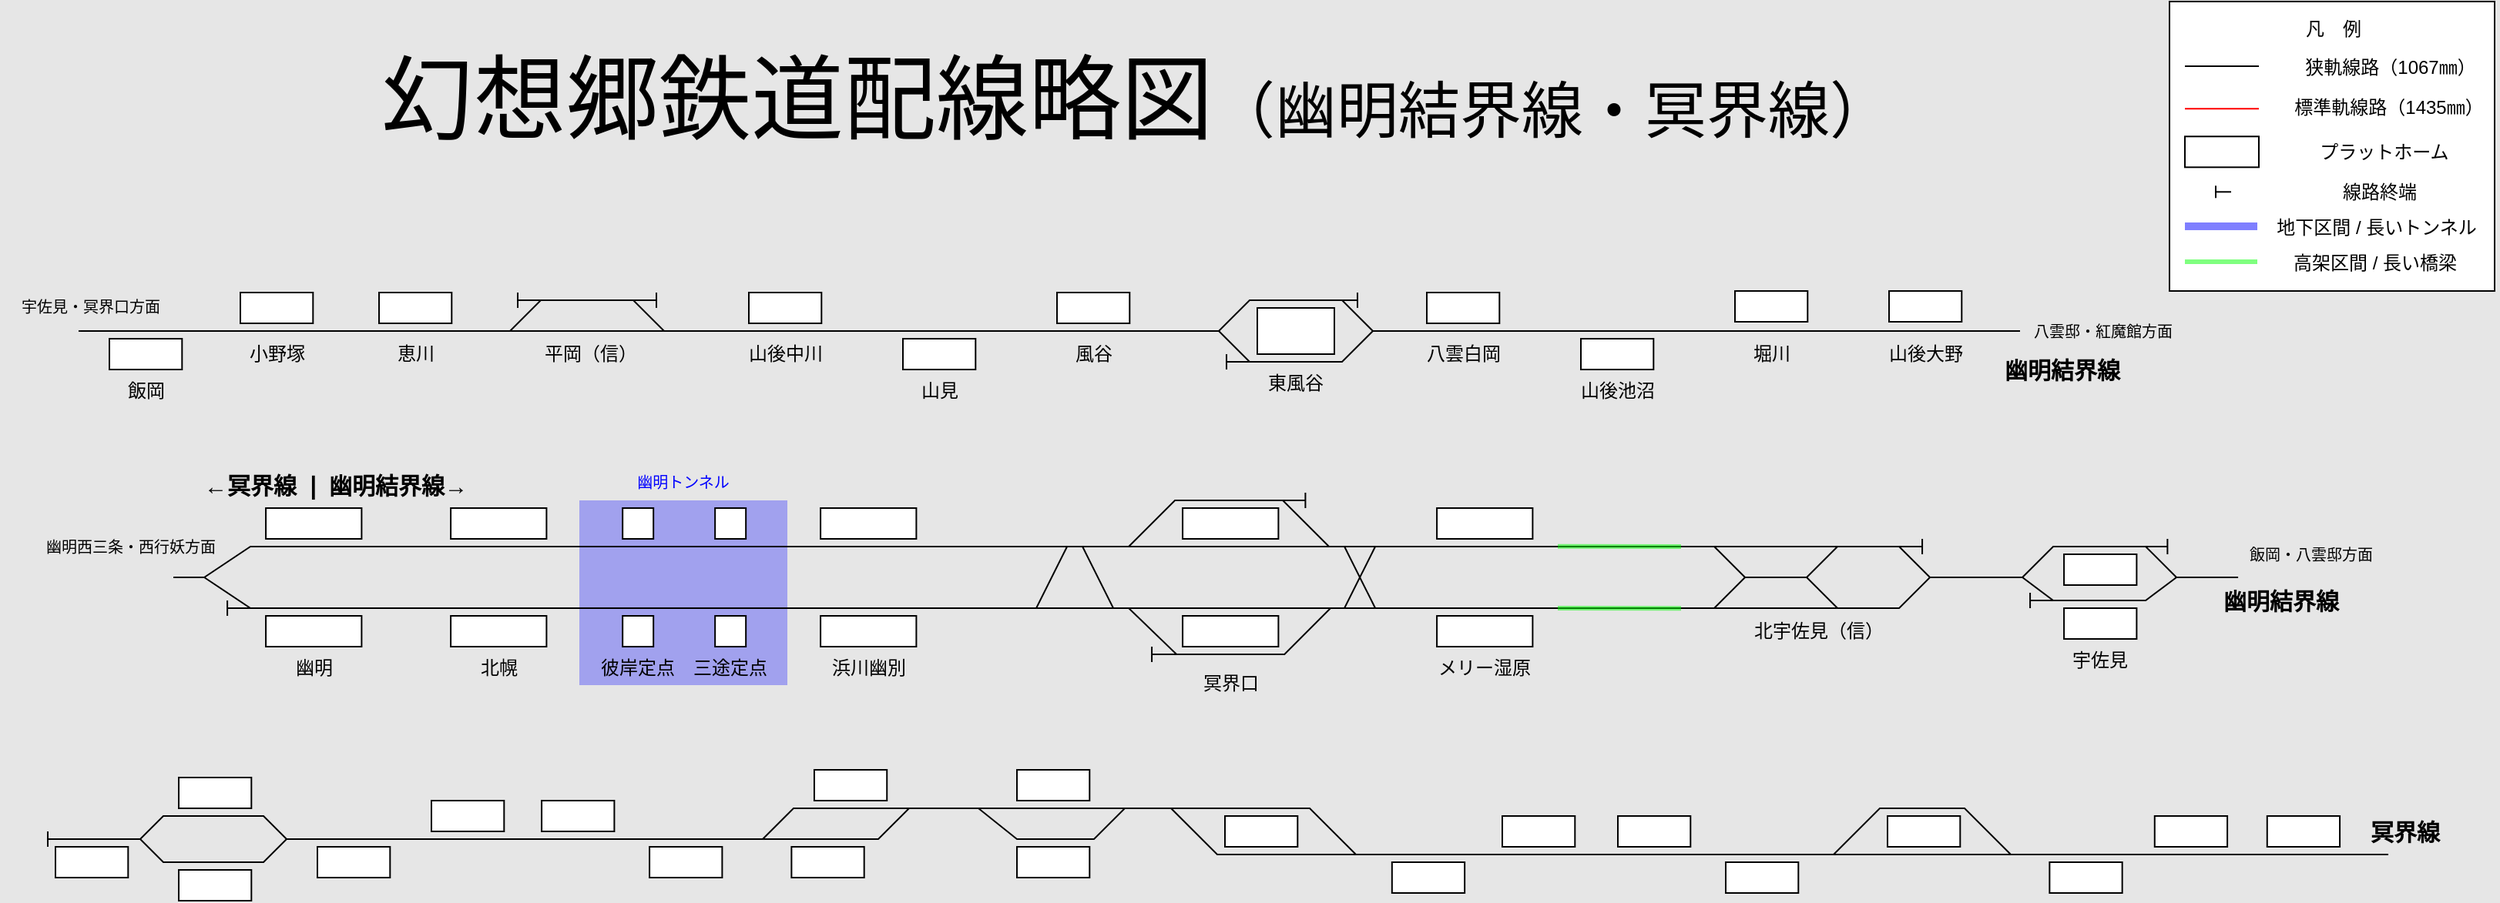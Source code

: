 <mxfile version="25.0.2">
  <diagram name="第 1 页" id="5KSprpMwUYVPSRvnmA9z">
    <mxGraphModel dx="735" dy="564" grid="1" gridSize="5" guides="1" tooltips="1" connect="1" arrows="1" fold="1" page="1" pageScale="1" pageWidth="1654" pageHeight="1169" background="#E6E6E6" math="0" shadow="0">
      <root>
        <mxCell id="0" />
        <mxCell id="1" parent="0" />
        <mxCell id="m9lJWsYRmjQU2goQzDvf-94" value="" style="rounded=0;whiteSpace=wrap;html=1;strokeColor=none;fillColor=#0000FF;opacity=30;" parent="1" vertex="1">
          <mxGeometry x="405" y="330" width="135" height="120" as="geometry" />
        </mxCell>
        <mxCell id="EGFDkehEQVp23pimZ-VM-120" value="&lt;font style=&quot;font-size: 60px;&quot;&gt;&lt;font style=&quot;font-size: 60px;&quot;&gt;幻想郷鉄道配&lt;/font&gt;線略図&lt;/font&gt;&lt;font style=&quot;font-size: 40px;&quot;&gt;（幽明結界線・冥界線）&lt;/font&gt;" style="text;strokeColor=none;align=center;fillColor=none;html=1;verticalAlign=middle;whiteSpace=wrap;rounded=0;" parent="1" vertex="1">
          <mxGeometry x="41.51" y="22" width="1449" height="96" as="geometry" />
        </mxCell>
        <mxCell id="tvAASxh0KpPbqqvKrxWj-50" value="" style="rounded=0;whiteSpace=wrap;html=1;" parent="1" vertex="1">
          <mxGeometry x="1255" y="194" width="47.15" height="20" as="geometry" />
        </mxCell>
        <mxCell id="tvAASxh0KpPbqqvKrxWj-60" value="山後大野" style="text;whiteSpace=wrap;html=1;align=center;" parent="1" vertex="1">
          <mxGeometry x="1251.54" y="221" width="54.08" height="28" as="geometry" />
        </mxCell>
        <mxCell id="tvAASxh0KpPbqqvKrxWj-66" value="&lt;font style=&quot;font-size: 10px;&quot;&gt;八雲邸・紅魔館方面&lt;/font&gt;" style="text;strokeColor=none;align=center;fillColor=none;html=1;verticalAlign=middle;whiteSpace=wrap;rounded=0;" parent="1" vertex="1">
          <mxGeometry x="1335" y="205" width="118" height="30" as="geometry" />
        </mxCell>
        <mxCell id="tvAASxh0KpPbqqvKrxWj-68" value="&lt;span style=&quot;font-size: 15px;&quot;&gt;&lt;b&gt;幽明結界線&lt;/b&gt;&lt;/span&gt;" style="text;strokeColor=none;align=center;fillColor=none;html=1;verticalAlign=middle;whiteSpace=wrap;rounded=0;" parent="1" vertex="1">
          <mxGeometry x="1325" y="230" width="85" height="30" as="geometry" />
        </mxCell>
        <mxCell id="Thoatvcf_QEA1k7CGv5Z-5" value="" style="rounded=0;whiteSpace=wrap;html=1;" parent="1" vertex="1">
          <mxGeometry x="1437" y="6" width="211" height="188" as="geometry" />
        </mxCell>
        <mxCell id="Thoatvcf_QEA1k7CGv5Z-6" value="凡　例" style="text;html=1;align=center;verticalAlign=middle;resizable=0;points=[];autosize=1;strokeColor=none;fillColor=none;" parent="1" vertex="1">
          <mxGeometry x="1515" y="10" width="55" height="27" as="geometry" />
        </mxCell>
        <mxCell id="Thoatvcf_QEA1k7CGv5Z-7" value="" style="endArrow=none;html=1;rounded=0;" parent="1" edge="1">
          <mxGeometry width="50" height="50" relative="1" as="geometry">
            <mxPoint x="1495" y="48" as="sourcePoint" />
            <mxPoint x="1447" y="48" as="targetPoint" />
          </mxGeometry>
        </mxCell>
        <mxCell id="Thoatvcf_QEA1k7CGv5Z-8" value="狭軌線路（1067㎜）" style="text;html=1;align=center;verticalAlign=middle;resizable=0;points=[];autosize=1;strokeColor=none;fillColor=none;" parent="1" vertex="1">
          <mxGeometry x="1515" y="35" width="130" height="27" as="geometry" />
        </mxCell>
        <mxCell id="Thoatvcf_QEA1k7CGv5Z-9" value="標準軌線路（1435㎜）" style="text;html=1;align=center;verticalAlign=middle;resizable=0;points=[];autosize=1;strokeColor=none;fillColor=none;" parent="1" vertex="1">
          <mxGeometry x="1508" y="61" width="142" height="27" as="geometry" />
        </mxCell>
        <mxCell id="Thoatvcf_QEA1k7CGv5Z-10" value="" style="endArrow=none;html=1;rounded=0;strokeColor=#FF0000;" parent="1" edge="1">
          <mxGeometry width="50" height="50" relative="1" as="geometry">
            <mxPoint x="1495" y="75.64" as="sourcePoint" />
            <mxPoint x="1447" y="75.64" as="targetPoint" />
          </mxGeometry>
        </mxCell>
        <mxCell id="Thoatvcf_QEA1k7CGv5Z-11" value="" style="rounded=0;whiteSpace=wrap;html=1;" parent="1" vertex="1">
          <mxGeometry x="1447" y="93.64" width="48" height="20" as="geometry" />
        </mxCell>
        <mxCell id="Thoatvcf_QEA1k7CGv5Z-12" value="プラットホーム" style="text;html=1;align=center;verticalAlign=middle;resizable=0;points=[];autosize=1;strokeColor=none;fillColor=none;" parent="1" vertex="1">
          <mxGeometry x="1524.5" y="90" width="103" height="27" as="geometry" />
        </mxCell>
        <mxCell id="Thoatvcf_QEA1k7CGv5Z-13" value="" style="endArrow=none;html=1;rounded=0;" parent="1" edge="1">
          <mxGeometry width="50" height="50" relative="1" as="geometry">
            <mxPoint x="1467" y="129.64" as="sourcePoint" />
            <mxPoint x="1477" y="129.64" as="targetPoint" />
          </mxGeometry>
        </mxCell>
        <mxCell id="Thoatvcf_QEA1k7CGv5Z-14" value="" style="endArrow=none;html=1;rounded=0;" parent="1" edge="1">
          <mxGeometry width="50" height="50" relative="1" as="geometry">
            <mxPoint x="1467" y="133.64" as="sourcePoint" />
            <mxPoint x="1467" y="125.64" as="targetPoint" />
          </mxGeometry>
        </mxCell>
        <mxCell id="Thoatvcf_QEA1k7CGv5Z-15" value="線路終端" style="text;html=1;align=center;verticalAlign=middle;resizable=0;points=[];autosize=1;strokeColor=none;fillColor=none;" parent="1" vertex="1">
          <mxGeometry x="1539" y="116" width="67" height="27" as="geometry" />
        </mxCell>
        <mxCell id="Thoatvcf_QEA1k7CGv5Z-16" value="" style="endArrow=none;html=1;rounded=0;strokeColor=#0000FF;opacity=50;strokeWidth=5;" parent="1" edge="1">
          <mxGeometry width="50" height="50" relative="1" as="geometry">
            <mxPoint x="1447" y="152" as="sourcePoint" />
            <mxPoint x="1494" y="152" as="targetPoint" />
          </mxGeometry>
        </mxCell>
        <mxCell id="Thoatvcf_QEA1k7CGv5Z-17" value="地下区間 /&amp;nbsp;&lt;span style=&quot;background-color: initial;&quot;&gt;長いトンネル&lt;/span&gt;" style="text;html=1;align=center;verticalAlign=middle;resizable=0;points=[];autosize=1;strokeColor=none;fillColor=none;" parent="1" vertex="1">
          <mxGeometry x="1496" y="139" width="149" height="27" as="geometry" />
        </mxCell>
        <mxCell id="Thoatvcf_QEA1k7CGv5Z-18" value="高架区間 /&amp;nbsp;&lt;span style=&quot;background-color: initial;&quot;&gt;長い橋梁&lt;/span&gt;" style="text;html=1;align=center;verticalAlign=middle;resizable=0;points=[];autosize=1;strokeColor=none;fillColor=none;" parent="1" vertex="1">
          <mxGeometry x="1507" y="162" width="125" height="27" as="geometry" />
        </mxCell>
        <mxCell id="Thoatvcf_QEA1k7CGv5Z-19" value="" style="endArrow=none;html=1;rounded=0;strokeWidth=3;opacity=50;strokeColor=#00FF00;" parent="1" edge="1">
          <mxGeometry width="50" height="50" relative="1" as="geometry">
            <mxPoint x="1447" y="175" as="sourcePoint" />
            <mxPoint x="1494" y="175" as="targetPoint" />
          </mxGeometry>
        </mxCell>
        <mxCell id="m9lJWsYRmjQU2goQzDvf-1" value="" style="endArrow=none;html=1;rounded=0;" parent="1" edge="1">
          <mxGeometry width="50" height="50" relative="1" as="geometry">
            <mxPoint x="360" y="220" as="sourcePoint" />
            <mxPoint x="1340" y="220" as="targetPoint" />
            <Array as="points">
              <mxPoint x="380" y="200" />
              <mxPoint x="440" y="200" />
              <mxPoint x="460" y="220" />
              <mxPoint x="820" y="220" />
              <mxPoint x="840" y="200" />
              <mxPoint x="900" y="200" />
              <mxPoint x="920" y="220" />
            </Array>
          </mxGeometry>
        </mxCell>
        <mxCell id="m9lJWsYRmjQU2goQzDvf-3" value="" style="rounded=0;whiteSpace=wrap;html=1;" parent="1" vertex="1">
          <mxGeometry x="1155" y="194" width="47.15" height="20" as="geometry" />
        </mxCell>
        <mxCell id="m9lJWsYRmjQU2goQzDvf-4" value="" style="rounded=0;whiteSpace=wrap;html=1;" parent="1" vertex="1">
          <mxGeometry x="1055" y="225" width="47.15" height="20" as="geometry" />
        </mxCell>
        <mxCell id="m9lJWsYRmjQU2goQzDvf-5" value="" style="rounded=0;whiteSpace=wrap;html=1;" parent="1" vertex="1">
          <mxGeometry x="955" y="195" width="47.15" height="20" as="geometry" />
        </mxCell>
        <mxCell id="m9lJWsYRmjQU2goQzDvf-6" value="" style="rounded=0;whiteSpace=wrap;html=1;" parent="1" vertex="1">
          <mxGeometry x="845" y="205" width="50" height="30" as="geometry" />
        </mxCell>
        <mxCell id="m9lJWsYRmjQU2goQzDvf-7" value="" style="endArrow=none;html=1;rounded=0;" parent="1" edge="1">
          <mxGeometry width="50" height="50" relative="1" as="geometry">
            <mxPoint x="820" y="220" as="sourcePoint" />
            <mxPoint x="920" y="220" as="targetPoint" />
            <Array as="points">
              <mxPoint x="840" y="240" />
              <mxPoint x="900" y="240" />
            </Array>
          </mxGeometry>
        </mxCell>
        <mxCell id="m9lJWsYRmjQU2goQzDvf-8" value="" style="rounded=0;whiteSpace=wrap;html=1;" parent="1" vertex="1">
          <mxGeometry x="715" y="195" width="47.15" height="20" as="geometry" />
        </mxCell>
        <mxCell id="m9lJWsYRmjQU2goQzDvf-9" value="" style="rounded=0;whiteSpace=wrap;html=1;" parent="1" vertex="1">
          <mxGeometry x="615" y="225" width="47.15" height="20" as="geometry" />
        </mxCell>
        <mxCell id="m9lJWsYRmjQU2goQzDvf-10" value="" style="rounded=0;whiteSpace=wrap;html=1;" parent="1" vertex="1">
          <mxGeometry x="515" y="195" width="47.15" height="20" as="geometry" />
        </mxCell>
        <mxCell id="m9lJWsYRmjQU2goQzDvf-11" value="" style="endArrow=none;html=1;rounded=0;" parent="1" edge="1">
          <mxGeometry width="50" height="50" relative="1" as="geometry">
            <mxPoint x="80" y="220" as="sourcePoint" />
            <mxPoint x="460" y="220" as="targetPoint" />
          </mxGeometry>
        </mxCell>
        <mxCell id="m9lJWsYRmjQU2goQzDvf-12" value="" style="rounded=0;whiteSpace=wrap;html=1;" parent="1" vertex="1">
          <mxGeometry x="275" y="195" width="47.15" height="20" as="geometry" />
        </mxCell>
        <mxCell id="m9lJWsYRmjQU2goQzDvf-13" value="" style="rounded=0;whiteSpace=wrap;html=1;" parent="1" vertex="1">
          <mxGeometry x="185" y="195" width="47.15" height="20" as="geometry" />
        </mxCell>
        <mxCell id="m9lJWsYRmjQU2goQzDvf-14" value="" style="rounded=0;whiteSpace=wrap;html=1;" parent="1" vertex="1">
          <mxGeometry x="100" y="225" width="47.15" height="20" as="geometry" />
        </mxCell>
        <mxCell id="m9lJWsYRmjQU2goQzDvf-15" value="&lt;span style=&quot;text-align: start;&quot;&gt;&lt;font style=&quot;&quot; face=&quot;Helvetica&quot;&gt;堀川&lt;/font&gt;&lt;/span&gt;" style="text;whiteSpace=wrap;html=1;align=center;" parent="1" vertex="1">
          <mxGeometry x="1151.54" y="221" width="54.08" height="28" as="geometry" />
        </mxCell>
        <mxCell id="m9lJWsYRmjQU2goQzDvf-17" value="山後池沼" style="text;whiteSpace=wrap;html=1;align=center;" parent="1" vertex="1">
          <mxGeometry x="1051.54" y="245" width="54.08" height="28" as="geometry" />
        </mxCell>
        <mxCell id="m9lJWsYRmjQU2goQzDvf-18" value="八雲白岡" style="text;whiteSpace=wrap;html=1;align=center;" parent="1" vertex="1">
          <mxGeometry x="951.54" y="221" width="54.08" height="28" as="geometry" />
        </mxCell>
        <mxCell id="m9lJWsYRmjQU2goQzDvf-19" value="東風谷" style="text;whiteSpace=wrap;html=1;align=center;" parent="1" vertex="1">
          <mxGeometry x="842.96" y="240" width="54.08" height="28" as="geometry" />
        </mxCell>
        <mxCell id="m9lJWsYRmjQU2goQzDvf-20" value="風谷" style="text;whiteSpace=wrap;html=1;align=center;" parent="1" vertex="1">
          <mxGeometry x="711.54" y="221" width="54.08" height="28" as="geometry" />
        </mxCell>
        <mxCell id="m9lJWsYRmjQU2goQzDvf-21" value="山見" style="text;whiteSpace=wrap;html=1;align=center;" parent="1" vertex="1">
          <mxGeometry x="611.54" y="245" width="54.08" height="28" as="geometry" />
        </mxCell>
        <mxCell id="m9lJWsYRmjQU2goQzDvf-22" value="山後中川" style="text;whiteSpace=wrap;html=1;align=center;" parent="1" vertex="1">
          <mxGeometry x="511.54" y="221" width="54.08" height="28" as="geometry" />
        </mxCell>
        <mxCell id="m9lJWsYRmjQU2goQzDvf-23" value="平岡（信）" style="text;whiteSpace=wrap;html=1;align=center;" parent="1" vertex="1">
          <mxGeometry x="380" y="221" width="65" height="28" as="geometry" />
        </mxCell>
        <mxCell id="m9lJWsYRmjQU2goQzDvf-24" value="恵川" style="text;whiteSpace=wrap;html=1;align=center;" parent="1" vertex="1">
          <mxGeometry x="271.54" y="221" width="54.08" height="28" as="geometry" />
        </mxCell>
        <mxCell id="m9lJWsYRmjQU2goQzDvf-25" value="飯岡" style="text;whiteSpace=wrap;html=1;align=center;" parent="1" vertex="1">
          <mxGeometry x="96.54" y="245" width="54.08" height="28" as="geometry" />
        </mxCell>
        <mxCell id="m9lJWsYRmjQU2goQzDvf-26" value="小野塚" style="text;whiteSpace=wrap;html=1;align=center;" parent="1" vertex="1">
          <mxGeometry x="181.54" y="221" width="54.08" height="28" as="geometry" />
        </mxCell>
        <mxCell id="m9lJWsYRmjQU2goQzDvf-27" value="&lt;font style=&quot;font-size: 10px;&quot;&gt;宇佐見・冥界口方面&lt;/font&gt;" style="text;strokeColor=none;align=center;fillColor=none;html=1;verticalAlign=middle;whiteSpace=wrap;rounded=0;" parent="1" vertex="1">
          <mxGeometry x="29.15" y="189" width="118" height="30" as="geometry" />
        </mxCell>
        <mxCell id="m9lJWsYRmjQU2goQzDvf-28" value="" style="endArrow=none;html=1;rounded=0;" parent="1" edge="1">
          <mxGeometry width="50" height="50" relative="1" as="geometry">
            <mxPoint x="161.54" y="380" as="sourcePoint" />
            <mxPoint x="1481.54" y="380" as="targetPoint" />
            <Array as="points">
              <mxPoint x="191.54" y="400" />
              <mxPoint x="1261.54" y="400" />
              <mxPoint x="1281.54" y="380" />
              <mxPoint x="1341.54" y="380" />
              <mxPoint x="1361.54" y="395" />
              <mxPoint x="1421.54" y="395" />
              <mxPoint x="1441.54" y="380" />
            </Array>
          </mxGeometry>
        </mxCell>
        <mxCell id="m9lJWsYRmjQU2goQzDvf-29" value="" style="rounded=0;whiteSpace=wrap;html=1;" parent="1" vertex="1">
          <mxGeometry x="1368.54" y="400" width="47.15" height="20" as="geometry" />
        </mxCell>
        <mxCell id="m9lJWsYRmjQU2goQzDvf-30" value="" style="rounded=0;whiteSpace=wrap;html=1;" parent="1" vertex="1">
          <mxGeometry x="1368.54" y="365" width="47.15" height="20" as="geometry" />
        </mxCell>
        <mxCell id="m9lJWsYRmjQU2goQzDvf-31" value="" style="endArrow=none;html=1;rounded=0;" parent="1" edge="1">
          <mxGeometry width="50" height="50" relative="1" as="geometry">
            <mxPoint x="1341.54" y="380" as="sourcePoint" />
            <mxPoint x="1441.54" y="380" as="targetPoint" />
            <Array as="points">
              <mxPoint x="1361.54" y="360" />
              <mxPoint x="1421.54" y="360" />
            </Array>
          </mxGeometry>
        </mxCell>
        <mxCell id="m9lJWsYRmjQU2goQzDvf-32" value="" style="endArrow=none;html=1;rounded=0;" parent="1" edge="1">
          <mxGeometry width="50" height="50" relative="1" as="geometry">
            <mxPoint x="141.54" y="380" as="sourcePoint" />
            <mxPoint x="1281.54" y="380" as="targetPoint" />
            <Array as="points">
              <mxPoint x="161.54" y="380" />
              <mxPoint x="191.54" y="360" />
              <mxPoint x="881.54" y="360" />
              <mxPoint x="1261.54" y="360" />
            </Array>
          </mxGeometry>
        </mxCell>
        <mxCell id="m9lJWsYRmjQU2goQzDvf-33" value="" style="endArrow=none;html=1;rounded=0;" parent="1" edge="1">
          <mxGeometry width="50" height="50" relative="1" as="geometry">
            <mxPoint x="1141.54" y="360" as="sourcePoint" />
            <mxPoint x="1221.54" y="360" as="targetPoint" />
            <Array as="points">
              <mxPoint x="1161.54" y="380" />
              <mxPoint x="1201.54" y="380" />
            </Array>
          </mxGeometry>
        </mxCell>
        <mxCell id="m9lJWsYRmjQU2goQzDvf-34" value="" style="endArrow=none;html=1;rounded=0;" parent="1" edge="1">
          <mxGeometry width="50" height="50" relative="1" as="geometry">
            <mxPoint x="1141.54" y="400" as="sourcePoint" />
            <mxPoint x="1161.54" y="380" as="targetPoint" />
          </mxGeometry>
        </mxCell>
        <mxCell id="m9lJWsYRmjQU2goQzDvf-35" value="" style="endArrow=none;html=1;rounded=0;" parent="1" edge="1">
          <mxGeometry width="50" height="50" relative="1" as="geometry">
            <mxPoint x="1201.54" y="380" as="sourcePoint" />
            <mxPoint x="1221.54" y="400" as="targetPoint" />
          </mxGeometry>
        </mxCell>
        <mxCell id="m9lJWsYRmjQU2goQzDvf-36" value="" style="rounded=0;whiteSpace=wrap;html=1;" parent="1" vertex="1">
          <mxGeometry x="961.54" y="335" width="62.15" height="20" as="geometry" />
        </mxCell>
        <mxCell id="m9lJWsYRmjQU2goQzDvf-37" value="" style="rounded=0;whiteSpace=wrap;html=1;" parent="1" vertex="1">
          <mxGeometry x="961.54" y="405" width="62.15" height="20" as="geometry" />
        </mxCell>
        <mxCell id="m9lJWsYRmjQU2goQzDvf-38" value="" style="rounded=0;whiteSpace=wrap;html=1;" parent="1" vertex="1">
          <mxGeometry x="796.54" y="335" width="62.15" height="20" as="geometry" />
        </mxCell>
        <mxCell id="m9lJWsYRmjQU2goQzDvf-39" value="" style="endArrow=none;html=1;rounded=0;" parent="1" edge="1">
          <mxGeometry width="50" height="50" relative="1" as="geometry">
            <mxPoint x="891.54" y="360" as="sourcePoint" />
            <mxPoint x="761.54" y="360" as="targetPoint" />
            <Array as="points">
              <mxPoint x="861.54" y="330" />
              <mxPoint x="791.54" y="330" />
            </Array>
          </mxGeometry>
        </mxCell>
        <mxCell id="m9lJWsYRmjQU2goQzDvf-40" value="" style="rounded=0;whiteSpace=wrap;html=1;" parent="1" vertex="1">
          <mxGeometry x="796.54" y="405" width="62.15" height="20" as="geometry" />
        </mxCell>
        <mxCell id="m9lJWsYRmjQU2goQzDvf-41" value="" style="endArrow=none;html=1;rounded=0;" parent="1" edge="1">
          <mxGeometry width="50" height="50" relative="1" as="geometry">
            <mxPoint x="892.54" y="400" as="sourcePoint" />
            <mxPoint x="761.54" y="400" as="targetPoint" />
            <Array as="points">
              <mxPoint x="862.61" y="430" />
              <mxPoint x="792.61" y="430" />
            </Array>
          </mxGeometry>
        </mxCell>
        <mxCell id="m9lJWsYRmjQU2goQzDvf-42" value="" style="endArrow=none;html=1;rounded=0;" parent="1" edge="1">
          <mxGeometry width="50" height="50" relative="1" as="geometry">
            <mxPoint x="365" y="200" as="sourcePoint" />
            <mxPoint x="385" y="200" as="targetPoint" />
          </mxGeometry>
        </mxCell>
        <mxCell id="m9lJWsYRmjQU2goQzDvf-43" value="" style="endArrow=none;html=1;rounded=0;" parent="1" edge="1">
          <mxGeometry width="50" height="50" relative="1" as="geometry">
            <mxPoint x="365" y="195" as="sourcePoint" />
            <mxPoint x="365" y="205" as="targetPoint" />
          </mxGeometry>
        </mxCell>
        <mxCell id="m9lJWsYRmjQU2goQzDvf-44" value="" style="endArrow=none;html=1;rounded=0;" parent="1" edge="1">
          <mxGeometry width="50" height="50" relative="1" as="geometry">
            <mxPoint x="435" y="200" as="sourcePoint" />
            <mxPoint x="455" y="200" as="targetPoint" />
          </mxGeometry>
        </mxCell>
        <mxCell id="m9lJWsYRmjQU2goQzDvf-45" value="" style="endArrow=none;html=1;rounded=0;" parent="1" edge="1">
          <mxGeometry width="50" height="50" relative="1" as="geometry">
            <mxPoint x="455" y="195" as="sourcePoint" />
            <mxPoint x="455" y="205" as="targetPoint" />
          </mxGeometry>
        </mxCell>
        <mxCell id="m9lJWsYRmjQU2goQzDvf-46" value="" style="endArrow=none;html=1;rounded=0;" parent="1" edge="1">
          <mxGeometry width="50" height="50" relative="1" as="geometry">
            <mxPoint x="825" y="240" as="sourcePoint" />
            <mxPoint x="845" y="240" as="targetPoint" />
          </mxGeometry>
        </mxCell>
        <mxCell id="m9lJWsYRmjQU2goQzDvf-47" value="" style="endArrow=none;html=1;rounded=0;" parent="1" edge="1">
          <mxGeometry width="50" height="50" relative="1" as="geometry">
            <mxPoint x="825" y="235" as="sourcePoint" />
            <mxPoint x="825" y="245" as="targetPoint" />
          </mxGeometry>
        </mxCell>
        <mxCell id="m9lJWsYRmjQU2goQzDvf-48" value="" style="endArrow=none;html=1;rounded=0;" parent="1" edge="1">
          <mxGeometry width="50" height="50" relative="1" as="geometry">
            <mxPoint x="890" y="200" as="sourcePoint" />
            <mxPoint x="910" y="200" as="targetPoint" />
          </mxGeometry>
        </mxCell>
        <mxCell id="m9lJWsYRmjQU2goQzDvf-49" value="" style="endArrow=none;html=1;rounded=0;" parent="1" edge="1">
          <mxGeometry width="50" height="50" relative="1" as="geometry">
            <mxPoint x="910" y="195" as="sourcePoint" />
            <mxPoint x="910" y="205" as="targetPoint" />
          </mxGeometry>
        </mxCell>
        <mxCell id="m9lJWsYRmjQU2goQzDvf-50" value="" style="endArrow=none;html=1;rounded=0;" parent="1" edge="1">
          <mxGeometry width="50" height="50" relative="1" as="geometry">
            <mxPoint x="856.2" y="330" as="sourcePoint" />
            <mxPoint x="876.2" y="330" as="targetPoint" />
          </mxGeometry>
        </mxCell>
        <mxCell id="m9lJWsYRmjQU2goQzDvf-51" value="" style="endArrow=none;html=1;rounded=0;" parent="1" edge="1">
          <mxGeometry width="50" height="50" relative="1" as="geometry">
            <mxPoint x="876.2" y="325" as="sourcePoint" />
            <mxPoint x="876.2" y="335" as="targetPoint" />
          </mxGeometry>
        </mxCell>
        <mxCell id="m9lJWsYRmjQU2goQzDvf-52" value="" style="endArrow=none;html=1;rounded=0;" parent="1" edge="1">
          <mxGeometry width="50" height="50" relative="1" as="geometry">
            <mxPoint x="776.54" y="430" as="sourcePoint" />
            <mxPoint x="796.54" y="430" as="targetPoint" />
          </mxGeometry>
        </mxCell>
        <mxCell id="m9lJWsYRmjQU2goQzDvf-53" value="" style="endArrow=none;html=1;rounded=0;" parent="1" edge="1">
          <mxGeometry width="50" height="50" relative="1" as="geometry">
            <mxPoint x="776.54" y="425" as="sourcePoint" />
            <mxPoint x="776.54" y="435" as="targetPoint" />
          </mxGeometry>
        </mxCell>
        <mxCell id="m9lJWsYRmjQU2goQzDvf-56" value="" style="endArrow=none;html=1;rounded=0;" parent="1" edge="1">
          <mxGeometry width="50" height="50" relative="1" as="geometry">
            <mxPoint x="1256.54" y="360" as="sourcePoint" />
            <mxPoint x="1276.54" y="360" as="targetPoint" />
          </mxGeometry>
        </mxCell>
        <mxCell id="m9lJWsYRmjQU2goQzDvf-57" value="" style="endArrow=none;html=1;rounded=0;" parent="1" edge="1">
          <mxGeometry width="50" height="50" relative="1" as="geometry">
            <mxPoint x="1276.54" y="355" as="sourcePoint" />
            <mxPoint x="1276.54" y="365" as="targetPoint" />
          </mxGeometry>
        </mxCell>
        <mxCell id="m9lJWsYRmjQU2goQzDvf-58" value="" style="endArrow=none;html=1;rounded=0;" parent="1" edge="1">
          <mxGeometry width="50" height="50" relative="1" as="geometry">
            <mxPoint x="1415.69" y="360" as="sourcePoint" />
            <mxPoint x="1435.69" y="360" as="targetPoint" />
          </mxGeometry>
        </mxCell>
        <mxCell id="m9lJWsYRmjQU2goQzDvf-59" value="" style="endArrow=none;html=1;rounded=0;" parent="1" edge="1">
          <mxGeometry width="50" height="50" relative="1" as="geometry">
            <mxPoint x="1435.69" y="355" as="sourcePoint" />
            <mxPoint x="1435.69" y="365" as="targetPoint" />
          </mxGeometry>
        </mxCell>
        <mxCell id="m9lJWsYRmjQU2goQzDvf-60" value="" style="endArrow=none;html=1;rounded=0;" parent="1" edge="1">
          <mxGeometry width="50" height="50" relative="1" as="geometry">
            <mxPoint x="1346.54" y="395" as="sourcePoint" />
            <mxPoint x="1366.54" y="395" as="targetPoint" />
          </mxGeometry>
        </mxCell>
        <mxCell id="m9lJWsYRmjQU2goQzDvf-61" value="" style="endArrow=none;html=1;rounded=0;" parent="1" edge="1">
          <mxGeometry width="50" height="50" relative="1" as="geometry">
            <mxPoint x="1346.54" y="390" as="sourcePoint" />
            <mxPoint x="1346.54" y="400" as="targetPoint" />
          </mxGeometry>
        </mxCell>
        <mxCell id="m9lJWsYRmjQU2goQzDvf-62" value="" style="endArrow=none;html=1;rounded=0;" parent="1" edge="1">
          <mxGeometry width="50" height="50" relative="1" as="geometry">
            <mxPoint x="751.54" y="400" as="sourcePoint" />
            <mxPoint x="731.54" y="360" as="targetPoint" />
          </mxGeometry>
        </mxCell>
        <mxCell id="m9lJWsYRmjQU2goQzDvf-63" value="" style="endArrow=none;html=1;rounded=0;" parent="1" edge="1">
          <mxGeometry width="50" height="50" relative="1" as="geometry">
            <mxPoint x="701.54" y="400" as="sourcePoint" />
            <mxPoint x="721.54" y="360" as="targetPoint" />
          </mxGeometry>
        </mxCell>
        <mxCell id="m9lJWsYRmjQU2goQzDvf-64" value="" style="rounded=0;whiteSpace=wrap;html=1;" parent="1" vertex="1">
          <mxGeometry x="561.54" y="335" width="62.15" height="20" as="geometry" />
        </mxCell>
        <mxCell id="m9lJWsYRmjQU2goQzDvf-65" value="" style="rounded=0;whiteSpace=wrap;html=1;" parent="1" vertex="1">
          <mxGeometry x="561.54" y="405" width="62.15" height="20" as="geometry" />
        </mxCell>
        <mxCell id="m9lJWsYRmjQU2goQzDvf-66" value="" style="endArrow=none;html=1;rounded=0;" parent="1" edge="1">
          <mxGeometry width="50" height="50" relative="1" as="geometry">
            <mxPoint x="901.54" y="400" as="sourcePoint" />
            <mxPoint x="921.54" y="360" as="targetPoint" />
          </mxGeometry>
        </mxCell>
        <mxCell id="m9lJWsYRmjQU2goQzDvf-67" value="" style="endArrow=none;html=1;rounded=0;" parent="1" edge="1">
          <mxGeometry width="50" height="50" relative="1" as="geometry">
            <mxPoint x="921.54" y="400" as="sourcePoint" />
            <mxPoint x="901.54" y="360" as="targetPoint" />
          </mxGeometry>
        </mxCell>
        <mxCell id="m9lJWsYRmjQU2goQzDvf-68" value="" style="rounded=0;whiteSpace=wrap;html=1;" parent="1" vertex="1">
          <mxGeometry x="321.54" y="335" width="62.15" height="20" as="geometry" />
        </mxCell>
        <mxCell id="m9lJWsYRmjQU2goQzDvf-69" value="" style="rounded=0;whiteSpace=wrap;html=1;" parent="1" vertex="1">
          <mxGeometry x="321.54" y="405" width="62.15" height="20" as="geometry" />
        </mxCell>
        <mxCell id="m9lJWsYRmjQU2goQzDvf-70" value="" style="rounded=0;whiteSpace=wrap;html=1;" parent="1" vertex="1">
          <mxGeometry x="493.08" y="335" width="20" height="20" as="geometry" />
        </mxCell>
        <mxCell id="m9lJWsYRmjQU2goQzDvf-71" value="" style="rounded=0;whiteSpace=wrap;html=1;" parent="1" vertex="1">
          <mxGeometry x="493.08" y="405" width="20" height="20" as="geometry" />
        </mxCell>
        <mxCell id="m9lJWsYRmjQU2goQzDvf-72" value="" style="rounded=0;whiteSpace=wrap;html=1;" parent="1" vertex="1">
          <mxGeometry x="433.08" y="335" width="20" height="20" as="geometry" />
        </mxCell>
        <mxCell id="m9lJWsYRmjQU2goQzDvf-73" value="" style="rounded=0;whiteSpace=wrap;html=1;" parent="1" vertex="1">
          <mxGeometry x="433.08" y="405" width="20" height="20" as="geometry" />
        </mxCell>
        <mxCell id="m9lJWsYRmjQU2goQzDvf-74" value="" style="rounded=0;whiteSpace=wrap;html=1;" parent="1" vertex="1">
          <mxGeometry x="201.54" y="335" width="62.15" height="20" as="geometry" />
        </mxCell>
        <mxCell id="m9lJWsYRmjQU2goQzDvf-75" value="" style="rounded=0;whiteSpace=wrap;html=1;" parent="1" vertex="1">
          <mxGeometry x="201.54" y="405" width="62.15" height="20" as="geometry" />
        </mxCell>
        <mxCell id="m9lJWsYRmjQU2goQzDvf-76" value="" style="endArrow=none;html=1;rounded=0;" parent="1" edge="1">
          <mxGeometry width="50" height="50" relative="1" as="geometry">
            <mxPoint x="196.54" y="400" as="sourcePoint" />
            <mxPoint x="176.54" y="400" as="targetPoint" />
          </mxGeometry>
        </mxCell>
        <mxCell id="m9lJWsYRmjQU2goQzDvf-77" value="" style="endArrow=none;html=1;rounded=0;" parent="1" edge="1">
          <mxGeometry width="50" height="50" relative="1" as="geometry">
            <mxPoint x="176.54" y="395" as="sourcePoint" />
            <mxPoint x="176.54" y="405" as="targetPoint" />
          </mxGeometry>
        </mxCell>
        <mxCell id="m9lJWsYRmjQU2goQzDvf-78" value="&lt;span style=&quot;font-size: 15px;&quot;&gt;&lt;b&gt;幽明結界線&lt;/b&gt;&lt;/span&gt;" style="text;strokeColor=none;align=center;fillColor=none;html=1;verticalAlign=middle;whiteSpace=wrap;rounded=0;" parent="1" vertex="1">
          <mxGeometry x="1467" y="380" width="85" height="30" as="geometry" />
        </mxCell>
        <mxCell id="m9lJWsYRmjQU2goQzDvf-79" value="&lt;font style=&quot;font-size: 10px;&quot;&gt;飯岡・八雲邸方面&lt;/font&gt;" style="text;strokeColor=none;align=center;fillColor=none;html=1;verticalAlign=middle;whiteSpace=wrap;rounded=0;" parent="1" vertex="1">
          <mxGeometry x="1470" y="350" width="118" height="30" as="geometry" />
        </mxCell>
        <mxCell id="m9lJWsYRmjQU2goQzDvf-80" value="&lt;font style=&quot;font-size: 10px;&quot;&gt;幽明西三条・西行妖方面&lt;/font&gt;" style="text;strokeColor=none;align=center;fillColor=none;html=1;verticalAlign=middle;whiteSpace=wrap;rounded=0;" parent="1" vertex="1">
          <mxGeometry x="55" y="345" width="118" height="30" as="geometry" />
        </mxCell>
        <mxCell id="m9lJWsYRmjQU2goQzDvf-81" value="&lt;span style=&quot;font-size: 15px;&quot;&gt;&lt;b&gt;←冥界線 ❘ 幽明結界線→&lt;/b&gt;&lt;/span&gt;" style="text;strokeColor=none;align=center;fillColor=none;html=1;verticalAlign=middle;whiteSpace=wrap;rounded=0;" parent="1" vertex="1">
          <mxGeometry x="157.72" y="305" width="177.85" height="30" as="geometry" />
        </mxCell>
        <mxCell id="m9lJWsYRmjQU2goQzDvf-82" value="宇佐見" style="text;whiteSpace=wrap;html=1;align=center;" parent="1" vertex="1">
          <mxGeometry x="1365.08" y="420" width="54.08" height="28" as="geometry" />
        </mxCell>
        <mxCell id="m9lJWsYRmjQU2goQzDvf-84" value="北宇佐見（信）" style="text;whiteSpace=wrap;html=1;align=center;" parent="1" vertex="1">
          <mxGeometry x="1165.03" y="401" width="89.08" height="28" as="geometry" />
        </mxCell>
        <mxCell id="m9lJWsYRmjQU2goQzDvf-85" value="メリー湿原" style="text;whiteSpace=wrap;html=1;align=center;" parent="1" vertex="1">
          <mxGeometry x="960.61" y="425" width="62.92" height="28" as="geometry" />
        </mxCell>
        <mxCell id="m9lJWsYRmjQU2goQzDvf-86" value="冥界口" style="text;whiteSpace=wrap;html=1;align=center;" parent="1" vertex="1">
          <mxGeometry x="800.57" y="435" width="54.08" height="28" as="geometry" />
        </mxCell>
        <mxCell id="m9lJWsYRmjQU2goQzDvf-87" value="浜川幽別" style="text;whiteSpace=wrap;html=1;align=center;" parent="1" vertex="1">
          <mxGeometry x="565.57" y="425" width="54.08" height="28" as="geometry" />
        </mxCell>
        <mxCell id="m9lJWsYRmjQU2goQzDvf-88" value="三途定点" style="text;whiteSpace=wrap;html=1;align=center;" parent="1" vertex="1">
          <mxGeometry x="476.04" y="425" width="54.08" height="28" as="geometry" />
        </mxCell>
        <mxCell id="m9lJWsYRmjQU2goQzDvf-89" value="彼岸定点" style="text;whiteSpace=wrap;html=1;align=center;" parent="1" vertex="1">
          <mxGeometry x="416.04" y="425" width="54.08" height="28" as="geometry" />
        </mxCell>
        <mxCell id="m9lJWsYRmjQU2goQzDvf-90" value="北幌" style="text;whiteSpace=wrap;html=1;align=center;" parent="1" vertex="1">
          <mxGeometry x="335.57" y="425" width="34.08" height="28" as="geometry" />
        </mxCell>
        <mxCell id="m9lJWsYRmjQU2goQzDvf-91" value="幽明" style="text;whiteSpace=wrap;html=1;align=center;" parent="1" vertex="1">
          <mxGeometry x="205.57" y="425" width="54.08" height="28" as="geometry" />
        </mxCell>
        <mxCell id="m9lJWsYRmjQU2goQzDvf-92" value="" style="endArrow=none;html=1;rounded=0;strokeWidth=3;opacity=50;strokeColor=#00FF00;" parent="1" edge="1">
          <mxGeometry width="50" height="50" relative="1" as="geometry">
            <mxPoint x="1040" y="359.83" as="sourcePoint" />
            <mxPoint x="1120" y="360" as="targetPoint" />
          </mxGeometry>
        </mxCell>
        <mxCell id="m9lJWsYRmjQU2goQzDvf-93" value="" style="endArrow=none;html=1;rounded=0;strokeWidth=3;opacity=50;strokeColor=#00FF00;" parent="1" edge="1">
          <mxGeometry width="50" height="50" relative="1" as="geometry">
            <mxPoint x="1040" y="400" as="sourcePoint" />
            <mxPoint x="1120" y="400.17" as="targetPoint" />
          </mxGeometry>
        </mxCell>
        <mxCell id="m9lJWsYRmjQU2goQzDvf-95" value="&lt;font color=&quot;#0000ff&quot; style=&quot;font-size: 10px;&quot;&gt;幽明トンネル&lt;/font&gt;" style="text;html=1;align=center;verticalAlign=middle;whiteSpace=wrap;rounded=0;" parent="1" vertex="1">
          <mxGeometry x="430" y="310" width="85" height="15" as="geometry" />
        </mxCell>
        <mxCell id="U_RFVBzudO1FIwCkmDKW-1" value="" style="endArrow=none;html=1;rounded=0;" edge="1" parent="1">
          <mxGeometry width="50" height="50" relative="1" as="geometry">
            <mxPoint x="789" y="530" as="sourcePoint" />
            <mxPoint x="1579" y="560" as="targetPoint" />
            <Array as="points">
              <mxPoint x="819" y="560" />
            </Array>
          </mxGeometry>
        </mxCell>
        <mxCell id="U_RFVBzudO1FIwCkmDKW-2" value="" style="rounded=0;whiteSpace=wrap;html=1;" vertex="1" parent="1">
          <mxGeometry x="1500.39" y="535" width="47.15" height="20" as="geometry" />
        </mxCell>
        <mxCell id="U_RFVBzudO1FIwCkmDKW-3" value="" style="rounded=0;whiteSpace=wrap;html=1;" vertex="1" parent="1">
          <mxGeometry x="1427.39" y="535" width="47.15" height="20" as="geometry" />
        </mxCell>
        <mxCell id="U_RFVBzudO1FIwCkmDKW-4" value="" style="rounded=0;whiteSpace=wrap;html=1;" vertex="1" parent="1">
          <mxGeometry x="1359.18" y="565" width="47.15" height="20" as="geometry" />
        </mxCell>
        <mxCell id="U_RFVBzudO1FIwCkmDKW-5" value="" style="rounded=0;whiteSpace=wrap;html=1;" vertex="1" parent="1">
          <mxGeometry x="1254" y="535" width="47.15" height="20" as="geometry" />
        </mxCell>
        <mxCell id="U_RFVBzudO1FIwCkmDKW-6" value="" style="endArrow=none;html=1;rounded=0;" edge="1" parent="1">
          <mxGeometry width="50" height="50" relative="1" as="geometry">
            <mxPoint x="1219" y="560" as="sourcePoint" />
            <mxPoint x="1334" y="560" as="targetPoint" />
            <Array as="points">
              <mxPoint x="1249" y="530" />
              <mxPoint x="1304" y="530" />
            </Array>
          </mxGeometry>
        </mxCell>
        <mxCell id="U_RFVBzudO1FIwCkmDKW-7" value="" style="rounded=0;whiteSpace=wrap;html=1;" vertex="1" parent="1">
          <mxGeometry x="1149" y="565" width="47.15" height="20" as="geometry" />
        </mxCell>
        <mxCell id="U_RFVBzudO1FIwCkmDKW-8" value="" style="rounded=0;whiteSpace=wrap;html=1;" vertex="1" parent="1">
          <mxGeometry x="1079" y="535" width="47.15" height="20" as="geometry" />
        </mxCell>
        <mxCell id="U_RFVBzudO1FIwCkmDKW-9" value="" style="rounded=0;whiteSpace=wrap;html=1;" vertex="1" parent="1">
          <mxGeometry x="1004" y="535" width="47.15" height="20" as="geometry" />
        </mxCell>
        <mxCell id="U_RFVBzudO1FIwCkmDKW-10" value="" style="rounded=0;whiteSpace=wrap;html=1;" vertex="1" parent="1">
          <mxGeometry x="932.42" y="565" width="47.15" height="20" as="geometry" />
        </mxCell>
        <mxCell id="U_RFVBzudO1FIwCkmDKW-11" value="" style="rounded=0;whiteSpace=wrap;html=1;" vertex="1" parent="1">
          <mxGeometry x="824" y="535" width="47.15" height="20" as="geometry" />
        </mxCell>
        <mxCell id="U_RFVBzudO1FIwCkmDKW-12" value="" style="endArrow=none;html=1;rounded=0;" edge="1" parent="1">
          <mxGeometry width="50" height="50" relative="1" as="geometry">
            <mxPoint x="664" y="530" as="sourcePoint" />
            <mxPoint x="909" y="560" as="targetPoint" />
            <Array as="points">
              <mxPoint x="689" y="550" />
              <mxPoint x="739" y="550" />
              <mxPoint x="759" y="530" />
              <mxPoint x="879" y="530" />
            </Array>
          </mxGeometry>
        </mxCell>
        <mxCell id="U_RFVBzudO1FIwCkmDKW-13" value="" style="rounded=0;whiteSpace=wrap;html=1;" vertex="1" parent="1">
          <mxGeometry x="689" y="505" width="47.15" height="20" as="geometry" />
        </mxCell>
        <mxCell id="U_RFVBzudO1FIwCkmDKW-14" value="" style="endArrow=none;html=1;rounded=0;" edge="1" parent="1">
          <mxGeometry width="50" height="50" relative="1" as="geometry">
            <mxPoint x="215" y="550" as="sourcePoint" />
            <mxPoint x="759" y="530" as="targetPoint" />
            <Array as="points">
              <mxPoint x="599" y="550" />
              <mxPoint x="619" y="530" />
            </Array>
          </mxGeometry>
        </mxCell>
        <mxCell id="U_RFVBzudO1FIwCkmDKW-15" value="" style="rounded=0;whiteSpace=wrap;html=1;" vertex="1" parent="1">
          <mxGeometry x="689" y="555" width="47.15" height="20" as="geometry" />
        </mxCell>
        <mxCell id="U_RFVBzudO1FIwCkmDKW-16" value="" style="rounded=0;whiteSpace=wrap;html=1;" vertex="1" parent="1">
          <mxGeometry x="557.47" y="505" width="47.15" height="20" as="geometry" />
        </mxCell>
        <mxCell id="U_RFVBzudO1FIwCkmDKW-17" value="" style="endArrow=none;html=1;rounded=0;" edge="1" parent="1">
          <mxGeometry width="50" height="50" relative="1" as="geometry">
            <mxPoint x="524" y="550" as="sourcePoint" />
            <mxPoint x="619" y="530" as="targetPoint" />
            <Array as="points">
              <mxPoint x="544" y="530" />
            </Array>
          </mxGeometry>
        </mxCell>
        <mxCell id="U_RFVBzudO1FIwCkmDKW-18" value="" style="rounded=0;whiteSpace=wrap;html=1;" vertex="1" parent="1">
          <mxGeometry x="542.69" y="555" width="47.15" height="20" as="geometry" />
        </mxCell>
        <mxCell id="U_RFVBzudO1FIwCkmDKW-19" value="" style="rounded=0;whiteSpace=wrap;html=1;" vertex="1" parent="1">
          <mxGeometry x="450.54" y="555" width="47.15" height="20" as="geometry" />
        </mxCell>
        <mxCell id="U_RFVBzudO1FIwCkmDKW-20" value="" style="rounded=0;whiteSpace=wrap;html=1;" vertex="1" parent="1">
          <mxGeometry x="380.54" y="525" width="47.15" height="20" as="geometry" />
        </mxCell>
        <mxCell id="U_RFVBzudO1FIwCkmDKW-21" value="" style="rounded=0;whiteSpace=wrap;html=1;" vertex="1" parent="1">
          <mxGeometry x="309" y="525" width="47.15" height="20" as="geometry" />
        </mxCell>
        <mxCell id="U_RFVBzudO1FIwCkmDKW-22" value="" style="rounded=0;whiteSpace=wrap;html=1;" vertex="1" parent="1">
          <mxGeometry x="235" y="555" width="47.15" height="20" as="geometry" />
        </mxCell>
        <mxCell id="U_RFVBzudO1FIwCkmDKW-23" value="" style="endArrow=none;html=1;rounded=0;" edge="1" parent="1">
          <mxGeometry width="50" height="50" relative="1" as="geometry">
            <mxPoint x="60" y="550" as="sourcePoint" />
            <mxPoint x="215" y="550" as="targetPoint" />
            <Array as="points">
              <mxPoint x="120" y="550" />
              <mxPoint x="135" y="535" />
              <mxPoint x="200" y="535" />
            </Array>
          </mxGeometry>
        </mxCell>
        <mxCell id="U_RFVBzudO1FIwCkmDKW-24" value="" style="endArrow=none;html=1;rounded=0;" edge="1" parent="1">
          <mxGeometry width="50" height="50" relative="1" as="geometry">
            <mxPoint x="120" y="550" as="sourcePoint" />
            <mxPoint x="215" y="550" as="targetPoint" />
            <Array as="points">
              <mxPoint x="135" y="565" />
              <mxPoint x="200" y="565" />
            </Array>
          </mxGeometry>
        </mxCell>
        <mxCell id="U_RFVBzudO1FIwCkmDKW-25" value="" style="rounded=0;whiteSpace=wrap;html=1;" vertex="1" parent="1">
          <mxGeometry x="145" y="510" width="47.15" height="20" as="geometry" />
        </mxCell>
        <mxCell id="U_RFVBzudO1FIwCkmDKW-26" value="" style="rounded=0;whiteSpace=wrap;html=1;" vertex="1" parent="1">
          <mxGeometry x="145" y="570" width="47.15" height="20" as="geometry" />
        </mxCell>
        <mxCell id="U_RFVBzudO1FIwCkmDKW-27" value="" style="rounded=0;whiteSpace=wrap;html=1;" vertex="1" parent="1">
          <mxGeometry x="65" y="555" width="47.15" height="20" as="geometry" />
        </mxCell>
        <mxCell id="U_RFVBzudO1FIwCkmDKW-28" value="" style="endArrow=none;html=1;rounded=0;" edge="1" parent="1">
          <mxGeometry width="50" height="50" relative="1" as="geometry">
            <mxPoint x="60" y="545" as="sourcePoint" />
            <mxPoint x="60" y="555" as="targetPoint" />
          </mxGeometry>
        </mxCell>
        <mxCell id="U_RFVBzudO1FIwCkmDKW-29" value="&lt;span style=&quot;font-size: 15px;&quot;&gt;&lt;b&gt;冥界線&lt;/b&gt;&lt;/span&gt;" style="text;strokeColor=none;align=center;fillColor=none;html=1;verticalAlign=middle;whiteSpace=wrap;rounded=0;" vertex="1" parent="1">
          <mxGeometry x="1560" y="530" width="60" height="30" as="geometry" />
        </mxCell>
      </root>
    </mxGraphModel>
  </diagram>
</mxfile>
